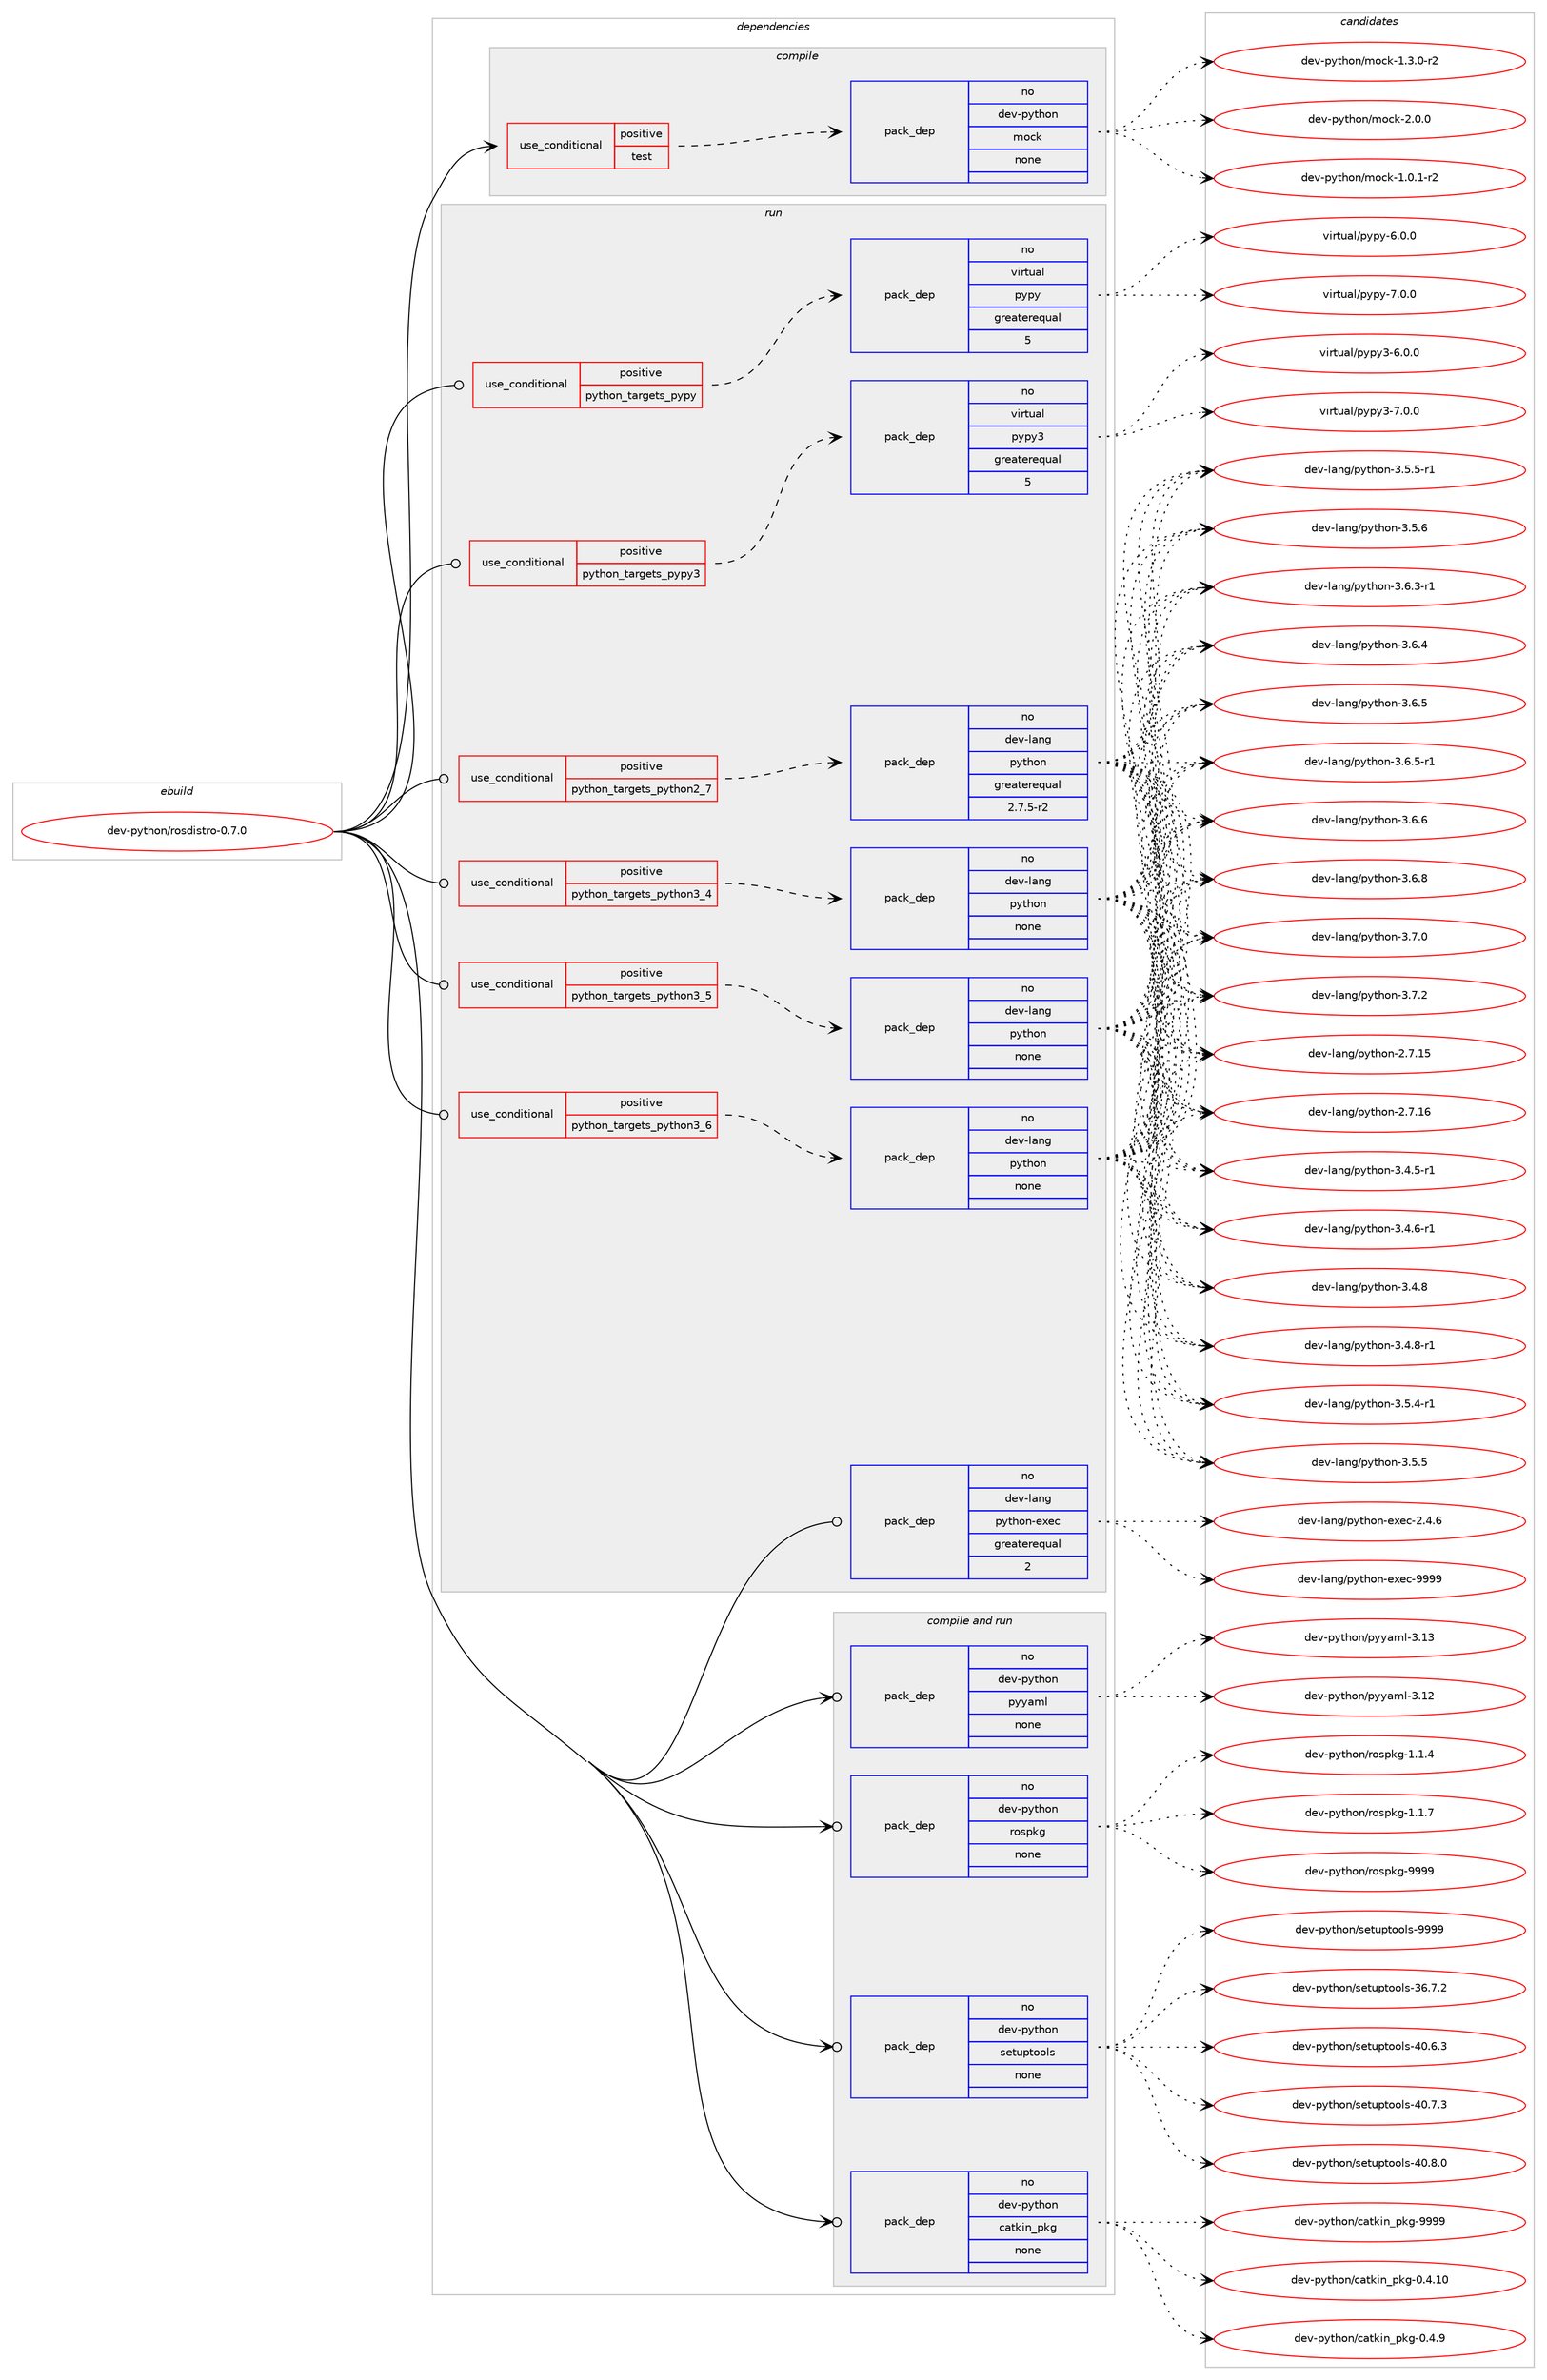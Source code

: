 digraph prolog {

# *************
# Graph options
# *************

newrank=true;
concentrate=true;
compound=true;
graph [rankdir=LR,fontname=Helvetica,fontsize=10,ranksep=1.5];#, ranksep=2.5, nodesep=0.2];
edge  [arrowhead=vee];
node  [fontname=Helvetica,fontsize=10];

# **********
# The ebuild
# **********

subgraph cluster_leftcol {
color=gray;
rank=same;
label=<<i>ebuild</i>>;
id [label="dev-python/rosdistro-0.7.0", color=red, width=4, href="../dev-python/rosdistro-0.7.0.svg"];
}

# ****************
# The dependencies
# ****************

subgraph cluster_midcol {
color=gray;
label=<<i>dependencies</i>>;
subgraph cluster_compile {
fillcolor="#eeeeee";
style=filled;
label=<<i>compile</i>>;
subgraph cond384017 {
dependency1439578 [label=<<TABLE BORDER="0" CELLBORDER="1" CELLSPACING="0" CELLPADDING="4"><TR><TD ROWSPAN="3" CELLPADDING="10">use_conditional</TD></TR><TR><TD>positive</TD></TR><TR><TD>test</TD></TR></TABLE>>, shape=none, color=red];
subgraph pack1032199 {
dependency1439579 [label=<<TABLE BORDER="0" CELLBORDER="1" CELLSPACING="0" CELLPADDING="4" WIDTH="220"><TR><TD ROWSPAN="6" CELLPADDING="30">pack_dep</TD></TR><TR><TD WIDTH="110">no</TD></TR><TR><TD>dev-python</TD></TR><TR><TD>mock</TD></TR><TR><TD>none</TD></TR><TR><TD></TD></TR></TABLE>>, shape=none, color=blue];
}
dependency1439578:e -> dependency1439579:w [weight=20,style="dashed",arrowhead="vee"];
}
id:e -> dependency1439578:w [weight=20,style="solid",arrowhead="vee"];
}
subgraph cluster_compileandrun {
fillcolor="#eeeeee";
style=filled;
label=<<i>compile and run</i>>;
subgraph pack1032200 {
dependency1439580 [label=<<TABLE BORDER="0" CELLBORDER="1" CELLSPACING="0" CELLPADDING="4" WIDTH="220"><TR><TD ROWSPAN="6" CELLPADDING="30">pack_dep</TD></TR><TR><TD WIDTH="110">no</TD></TR><TR><TD>dev-python</TD></TR><TR><TD>catkin_pkg</TD></TR><TR><TD>none</TD></TR><TR><TD></TD></TR></TABLE>>, shape=none, color=blue];
}
id:e -> dependency1439580:w [weight=20,style="solid",arrowhead="odotvee"];
subgraph pack1032201 {
dependency1439581 [label=<<TABLE BORDER="0" CELLBORDER="1" CELLSPACING="0" CELLPADDING="4" WIDTH="220"><TR><TD ROWSPAN="6" CELLPADDING="30">pack_dep</TD></TR><TR><TD WIDTH="110">no</TD></TR><TR><TD>dev-python</TD></TR><TR><TD>pyyaml</TD></TR><TR><TD>none</TD></TR><TR><TD></TD></TR></TABLE>>, shape=none, color=blue];
}
id:e -> dependency1439581:w [weight=20,style="solid",arrowhead="odotvee"];
subgraph pack1032202 {
dependency1439582 [label=<<TABLE BORDER="0" CELLBORDER="1" CELLSPACING="0" CELLPADDING="4" WIDTH="220"><TR><TD ROWSPAN="6" CELLPADDING="30">pack_dep</TD></TR><TR><TD WIDTH="110">no</TD></TR><TR><TD>dev-python</TD></TR><TR><TD>rospkg</TD></TR><TR><TD>none</TD></TR><TR><TD></TD></TR></TABLE>>, shape=none, color=blue];
}
id:e -> dependency1439582:w [weight=20,style="solid",arrowhead="odotvee"];
subgraph pack1032203 {
dependency1439583 [label=<<TABLE BORDER="0" CELLBORDER="1" CELLSPACING="0" CELLPADDING="4" WIDTH="220"><TR><TD ROWSPAN="6" CELLPADDING="30">pack_dep</TD></TR><TR><TD WIDTH="110">no</TD></TR><TR><TD>dev-python</TD></TR><TR><TD>setuptools</TD></TR><TR><TD>none</TD></TR><TR><TD></TD></TR></TABLE>>, shape=none, color=blue];
}
id:e -> dependency1439583:w [weight=20,style="solid",arrowhead="odotvee"];
}
subgraph cluster_run {
fillcolor="#eeeeee";
style=filled;
label=<<i>run</i>>;
subgraph cond384018 {
dependency1439584 [label=<<TABLE BORDER="0" CELLBORDER="1" CELLSPACING="0" CELLPADDING="4"><TR><TD ROWSPAN="3" CELLPADDING="10">use_conditional</TD></TR><TR><TD>positive</TD></TR><TR><TD>python_targets_pypy</TD></TR></TABLE>>, shape=none, color=red];
subgraph pack1032204 {
dependency1439585 [label=<<TABLE BORDER="0" CELLBORDER="1" CELLSPACING="0" CELLPADDING="4" WIDTH="220"><TR><TD ROWSPAN="6" CELLPADDING="30">pack_dep</TD></TR><TR><TD WIDTH="110">no</TD></TR><TR><TD>virtual</TD></TR><TR><TD>pypy</TD></TR><TR><TD>greaterequal</TD></TR><TR><TD>5</TD></TR></TABLE>>, shape=none, color=blue];
}
dependency1439584:e -> dependency1439585:w [weight=20,style="dashed",arrowhead="vee"];
}
id:e -> dependency1439584:w [weight=20,style="solid",arrowhead="odot"];
subgraph cond384019 {
dependency1439586 [label=<<TABLE BORDER="0" CELLBORDER="1" CELLSPACING="0" CELLPADDING="4"><TR><TD ROWSPAN="3" CELLPADDING="10">use_conditional</TD></TR><TR><TD>positive</TD></TR><TR><TD>python_targets_pypy3</TD></TR></TABLE>>, shape=none, color=red];
subgraph pack1032205 {
dependency1439587 [label=<<TABLE BORDER="0" CELLBORDER="1" CELLSPACING="0" CELLPADDING="4" WIDTH="220"><TR><TD ROWSPAN="6" CELLPADDING="30">pack_dep</TD></TR><TR><TD WIDTH="110">no</TD></TR><TR><TD>virtual</TD></TR><TR><TD>pypy3</TD></TR><TR><TD>greaterequal</TD></TR><TR><TD>5</TD></TR></TABLE>>, shape=none, color=blue];
}
dependency1439586:e -> dependency1439587:w [weight=20,style="dashed",arrowhead="vee"];
}
id:e -> dependency1439586:w [weight=20,style="solid",arrowhead="odot"];
subgraph cond384020 {
dependency1439588 [label=<<TABLE BORDER="0" CELLBORDER="1" CELLSPACING="0" CELLPADDING="4"><TR><TD ROWSPAN="3" CELLPADDING="10">use_conditional</TD></TR><TR><TD>positive</TD></TR><TR><TD>python_targets_python2_7</TD></TR></TABLE>>, shape=none, color=red];
subgraph pack1032206 {
dependency1439589 [label=<<TABLE BORDER="0" CELLBORDER="1" CELLSPACING="0" CELLPADDING="4" WIDTH="220"><TR><TD ROWSPAN="6" CELLPADDING="30">pack_dep</TD></TR><TR><TD WIDTH="110">no</TD></TR><TR><TD>dev-lang</TD></TR><TR><TD>python</TD></TR><TR><TD>greaterequal</TD></TR><TR><TD>2.7.5-r2</TD></TR></TABLE>>, shape=none, color=blue];
}
dependency1439588:e -> dependency1439589:w [weight=20,style="dashed",arrowhead="vee"];
}
id:e -> dependency1439588:w [weight=20,style="solid",arrowhead="odot"];
subgraph cond384021 {
dependency1439590 [label=<<TABLE BORDER="0" CELLBORDER="1" CELLSPACING="0" CELLPADDING="4"><TR><TD ROWSPAN="3" CELLPADDING="10">use_conditional</TD></TR><TR><TD>positive</TD></TR><TR><TD>python_targets_python3_4</TD></TR></TABLE>>, shape=none, color=red];
subgraph pack1032207 {
dependency1439591 [label=<<TABLE BORDER="0" CELLBORDER="1" CELLSPACING="0" CELLPADDING="4" WIDTH="220"><TR><TD ROWSPAN="6" CELLPADDING="30">pack_dep</TD></TR><TR><TD WIDTH="110">no</TD></TR><TR><TD>dev-lang</TD></TR><TR><TD>python</TD></TR><TR><TD>none</TD></TR><TR><TD></TD></TR></TABLE>>, shape=none, color=blue];
}
dependency1439590:e -> dependency1439591:w [weight=20,style="dashed",arrowhead="vee"];
}
id:e -> dependency1439590:w [weight=20,style="solid",arrowhead="odot"];
subgraph cond384022 {
dependency1439592 [label=<<TABLE BORDER="0" CELLBORDER="1" CELLSPACING="0" CELLPADDING="4"><TR><TD ROWSPAN="3" CELLPADDING="10">use_conditional</TD></TR><TR><TD>positive</TD></TR><TR><TD>python_targets_python3_5</TD></TR></TABLE>>, shape=none, color=red];
subgraph pack1032208 {
dependency1439593 [label=<<TABLE BORDER="0" CELLBORDER="1" CELLSPACING="0" CELLPADDING="4" WIDTH="220"><TR><TD ROWSPAN="6" CELLPADDING="30">pack_dep</TD></TR><TR><TD WIDTH="110">no</TD></TR><TR><TD>dev-lang</TD></TR><TR><TD>python</TD></TR><TR><TD>none</TD></TR><TR><TD></TD></TR></TABLE>>, shape=none, color=blue];
}
dependency1439592:e -> dependency1439593:w [weight=20,style="dashed",arrowhead="vee"];
}
id:e -> dependency1439592:w [weight=20,style="solid",arrowhead="odot"];
subgraph cond384023 {
dependency1439594 [label=<<TABLE BORDER="0" CELLBORDER="1" CELLSPACING="0" CELLPADDING="4"><TR><TD ROWSPAN="3" CELLPADDING="10">use_conditional</TD></TR><TR><TD>positive</TD></TR><TR><TD>python_targets_python3_6</TD></TR></TABLE>>, shape=none, color=red];
subgraph pack1032209 {
dependency1439595 [label=<<TABLE BORDER="0" CELLBORDER="1" CELLSPACING="0" CELLPADDING="4" WIDTH="220"><TR><TD ROWSPAN="6" CELLPADDING="30">pack_dep</TD></TR><TR><TD WIDTH="110">no</TD></TR><TR><TD>dev-lang</TD></TR><TR><TD>python</TD></TR><TR><TD>none</TD></TR><TR><TD></TD></TR></TABLE>>, shape=none, color=blue];
}
dependency1439594:e -> dependency1439595:w [weight=20,style="dashed",arrowhead="vee"];
}
id:e -> dependency1439594:w [weight=20,style="solid",arrowhead="odot"];
subgraph pack1032210 {
dependency1439596 [label=<<TABLE BORDER="0" CELLBORDER="1" CELLSPACING="0" CELLPADDING="4" WIDTH="220"><TR><TD ROWSPAN="6" CELLPADDING="30">pack_dep</TD></TR><TR><TD WIDTH="110">no</TD></TR><TR><TD>dev-lang</TD></TR><TR><TD>python-exec</TD></TR><TR><TD>greaterequal</TD></TR><TR><TD>2</TD></TR></TABLE>>, shape=none, color=blue];
}
id:e -> dependency1439596:w [weight=20,style="solid",arrowhead="odot"];
}
}

# **************
# The candidates
# **************

subgraph cluster_choices {
rank=same;
color=gray;
label=<<i>candidates</i>>;

subgraph choice1032199 {
color=black;
nodesep=1;
choice1001011184511212111610411111047109111991074549464846494511450 [label="dev-python/mock-1.0.1-r2", color=red, width=4,href="../dev-python/mock-1.0.1-r2.svg"];
choice1001011184511212111610411111047109111991074549465146484511450 [label="dev-python/mock-1.3.0-r2", color=red, width=4,href="../dev-python/mock-1.3.0-r2.svg"];
choice100101118451121211161041111104710911199107455046484648 [label="dev-python/mock-2.0.0", color=red, width=4,href="../dev-python/mock-2.0.0.svg"];
dependency1439579:e -> choice1001011184511212111610411111047109111991074549464846494511450:w [style=dotted,weight="100"];
dependency1439579:e -> choice1001011184511212111610411111047109111991074549465146484511450:w [style=dotted,weight="100"];
dependency1439579:e -> choice100101118451121211161041111104710911199107455046484648:w [style=dotted,weight="100"];
}
subgraph choice1032200 {
color=black;
nodesep=1;
choice100101118451121211161041111104799971161071051109511210710345484652464948 [label="dev-python/catkin_pkg-0.4.10", color=red, width=4,href="../dev-python/catkin_pkg-0.4.10.svg"];
choice1001011184511212111610411111047999711610710511095112107103454846524657 [label="dev-python/catkin_pkg-0.4.9", color=red, width=4,href="../dev-python/catkin_pkg-0.4.9.svg"];
choice10010111845112121116104111110479997116107105110951121071034557575757 [label="dev-python/catkin_pkg-9999", color=red, width=4,href="../dev-python/catkin_pkg-9999.svg"];
dependency1439580:e -> choice100101118451121211161041111104799971161071051109511210710345484652464948:w [style=dotted,weight="100"];
dependency1439580:e -> choice1001011184511212111610411111047999711610710511095112107103454846524657:w [style=dotted,weight="100"];
dependency1439580:e -> choice10010111845112121116104111110479997116107105110951121071034557575757:w [style=dotted,weight="100"];
}
subgraph choice1032201 {
color=black;
nodesep=1;
choice1001011184511212111610411111047112121121971091084551464950 [label="dev-python/pyyaml-3.12", color=red, width=4,href="../dev-python/pyyaml-3.12.svg"];
choice1001011184511212111610411111047112121121971091084551464951 [label="dev-python/pyyaml-3.13", color=red, width=4,href="../dev-python/pyyaml-3.13.svg"];
dependency1439581:e -> choice1001011184511212111610411111047112121121971091084551464950:w [style=dotted,weight="100"];
dependency1439581:e -> choice1001011184511212111610411111047112121121971091084551464951:w [style=dotted,weight="100"];
}
subgraph choice1032202 {
color=black;
nodesep=1;
choice1001011184511212111610411111047114111115112107103454946494652 [label="dev-python/rospkg-1.1.4", color=red, width=4,href="../dev-python/rospkg-1.1.4.svg"];
choice1001011184511212111610411111047114111115112107103454946494655 [label="dev-python/rospkg-1.1.7", color=red, width=4,href="../dev-python/rospkg-1.1.7.svg"];
choice10010111845112121116104111110471141111151121071034557575757 [label="dev-python/rospkg-9999", color=red, width=4,href="../dev-python/rospkg-9999.svg"];
dependency1439582:e -> choice1001011184511212111610411111047114111115112107103454946494652:w [style=dotted,weight="100"];
dependency1439582:e -> choice1001011184511212111610411111047114111115112107103454946494655:w [style=dotted,weight="100"];
dependency1439582:e -> choice10010111845112121116104111110471141111151121071034557575757:w [style=dotted,weight="100"];
}
subgraph choice1032203 {
color=black;
nodesep=1;
choice100101118451121211161041111104711510111611711211611111110811545515446554650 [label="dev-python/setuptools-36.7.2", color=red, width=4,href="../dev-python/setuptools-36.7.2.svg"];
choice100101118451121211161041111104711510111611711211611111110811545524846544651 [label="dev-python/setuptools-40.6.3", color=red, width=4,href="../dev-python/setuptools-40.6.3.svg"];
choice100101118451121211161041111104711510111611711211611111110811545524846554651 [label="dev-python/setuptools-40.7.3", color=red, width=4,href="../dev-python/setuptools-40.7.3.svg"];
choice100101118451121211161041111104711510111611711211611111110811545524846564648 [label="dev-python/setuptools-40.8.0", color=red, width=4,href="../dev-python/setuptools-40.8.0.svg"];
choice10010111845112121116104111110471151011161171121161111111081154557575757 [label="dev-python/setuptools-9999", color=red, width=4,href="../dev-python/setuptools-9999.svg"];
dependency1439583:e -> choice100101118451121211161041111104711510111611711211611111110811545515446554650:w [style=dotted,weight="100"];
dependency1439583:e -> choice100101118451121211161041111104711510111611711211611111110811545524846544651:w [style=dotted,weight="100"];
dependency1439583:e -> choice100101118451121211161041111104711510111611711211611111110811545524846554651:w [style=dotted,weight="100"];
dependency1439583:e -> choice100101118451121211161041111104711510111611711211611111110811545524846564648:w [style=dotted,weight="100"];
dependency1439583:e -> choice10010111845112121116104111110471151011161171121161111111081154557575757:w [style=dotted,weight="100"];
}
subgraph choice1032204 {
color=black;
nodesep=1;
choice1181051141161179710847112121112121455446484648 [label="virtual/pypy-6.0.0", color=red, width=4,href="../virtual/pypy-6.0.0.svg"];
choice1181051141161179710847112121112121455546484648 [label="virtual/pypy-7.0.0", color=red, width=4,href="../virtual/pypy-7.0.0.svg"];
dependency1439585:e -> choice1181051141161179710847112121112121455446484648:w [style=dotted,weight="100"];
dependency1439585:e -> choice1181051141161179710847112121112121455546484648:w [style=dotted,weight="100"];
}
subgraph choice1032205 {
color=black;
nodesep=1;
choice118105114116117971084711212111212151455446484648 [label="virtual/pypy3-6.0.0", color=red, width=4,href="../virtual/pypy3-6.0.0.svg"];
choice118105114116117971084711212111212151455546484648 [label="virtual/pypy3-7.0.0", color=red, width=4,href="../virtual/pypy3-7.0.0.svg"];
dependency1439587:e -> choice118105114116117971084711212111212151455446484648:w [style=dotted,weight="100"];
dependency1439587:e -> choice118105114116117971084711212111212151455546484648:w [style=dotted,weight="100"];
}
subgraph choice1032206 {
color=black;
nodesep=1;
choice10010111845108971101034711212111610411111045504655464953 [label="dev-lang/python-2.7.15", color=red, width=4,href="../dev-lang/python-2.7.15.svg"];
choice10010111845108971101034711212111610411111045504655464954 [label="dev-lang/python-2.7.16", color=red, width=4,href="../dev-lang/python-2.7.16.svg"];
choice1001011184510897110103471121211161041111104551465246534511449 [label="dev-lang/python-3.4.5-r1", color=red, width=4,href="../dev-lang/python-3.4.5-r1.svg"];
choice1001011184510897110103471121211161041111104551465246544511449 [label="dev-lang/python-3.4.6-r1", color=red, width=4,href="../dev-lang/python-3.4.6-r1.svg"];
choice100101118451089711010347112121116104111110455146524656 [label="dev-lang/python-3.4.8", color=red, width=4,href="../dev-lang/python-3.4.8.svg"];
choice1001011184510897110103471121211161041111104551465246564511449 [label="dev-lang/python-3.4.8-r1", color=red, width=4,href="../dev-lang/python-3.4.8-r1.svg"];
choice1001011184510897110103471121211161041111104551465346524511449 [label="dev-lang/python-3.5.4-r1", color=red, width=4,href="../dev-lang/python-3.5.4-r1.svg"];
choice100101118451089711010347112121116104111110455146534653 [label="dev-lang/python-3.5.5", color=red, width=4,href="../dev-lang/python-3.5.5.svg"];
choice1001011184510897110103471121211161041111104551465346534511449 [label="dev-lang/python-3.5.5-r1", color=red, width=4,href="../dev-lang/python-3.5.5-r1.svg"];
choice100101118451089711010347112121116104111110455146534654 [label="dev-lang/python-3.5.6", color=red, width=4,href="../dev-lang/python-3.5.6.svg"];
choice1001011184510897110103471121211161041111104551465446514511449 [label="dev-lang/python-3.6.3-r1", color=red, width=4,href="../dev-lang/python-3.6.3-r1.svg"];
choice100101118451089711010347112121116104111110455146544652 [label="dev-lang/python-3.6.4", color=red, width=4,href="../dev-lang/python-3.6.4.svg"];
choice100101118451089711010347112121116104111110455146544653 [label="dev-lang/python-3.6.5", color=red, width=4,href="../dev-lang/python-3.6.5.svg"];
choice1001011184510897110103471121211161041111104551465446534511449 [label="dev-lang/python-3.6.5-r1", color=red, width=4,href="../dev-lang/python-3.6.5-r1.svg"];
choice100101118451089711010347112121116104111110455146544654 [label="dev-lang/python-3.6.6", color=red, width=4,href="../dev-lang/python-3.6.6.svg"];
choice100101118451089711010347112121116104111110455146544656 [label="dev-lang/python-3.6.8", color=red, width=4,href="../dev-lang/python-3.6.8.svg"];
choice100101118451089711010347112121116104111110455146554648 [label="dev-lang/python-3.7.0", color=red, width=4,href="../dev-lang/python-3.7.0.svg"];
choice100101118451089711010347112121116104111110455146554650 [label="dev-lang/python-3.7.2", color=red, width=4,href="../dev-lang/python-3.7.2.svg"];
dependency1439589:e -> choice10010111845108971101034711212111610411111045504655464953:w [style=dotted,weight="100"];
dependency1439589:e -> choice10010111845108971101034711212111610411111045504655464954:w [style=dotted,weight="100"];
dependency1439589:e -> choice1001011184510897110103471121211161041111104551465246534511449:w [style=dotted,weight="100"];
dependency1439589:e -> choice1001011184510897110103471121211161041111104551465246544511449:w [style=dotted,weight="100"];
dependency1439589:e -> choice100101118451089711010347112121116104111110455146524656:w [style=dotted,weight="100"];
dependency1439589:e -> choice1001011184510897110103471121211161041111104551465246564511449:w [style=dotted,weight="100"];
dependency1439589:e -> choice1001011184510897110103471121211161041111104551465346524511449:w [style=dotted,weight="100"];
dependency1439589:e -> choice100101118451089711010347112121116104111110455146534653:w [style=dotted,weight="100"];
dependency1439589:e -> choice1001011184510897110103471121211161041111104551465346534511449:w [style=dotted,weight="100"];
dependency1439589:e -> choice100101118451089711010347112121116104111110455146534654:w [style=dotted,weight="100"];
dependency1439589:e -> choice1001011184510897110103471121211161041111104551465446514511449:w [style=dotted,weight="100"];
dependency1439589:e -> choice100101118451089711010347112121116104111110455146544652:w [style=dotted,weight="100"];
dependency1439589:e -> choice100101118451089711010347112121116104111110455146544653:w [style=dotted,weight="100"];
dependency1439589:e -> choice1001011184510897110103471121211161041111104551465446534511449:w [style=dotted,weight="100"];
dependency1439589:e -> choice100101118451089711010347112121116104111110455146544654:w [style=dotted,weight="100"];
dependency1439589:e -> choice100101118451089711010347112121116104111110455146544656:w [style=dotted,weight="100"];
dependency1439589:e -> choice100101118451089711010347112121116104111110455146554648:w [style=dotted,weight="100"];
dependency1439589:e -> choice100101118451089711010347112121116104111110455146554650:w [style=dotted,weight="100"];
}
subgraph choice1032207 {
color=black;
nodesep=1;
choice10010111845108971101034711212111610411111045504655464953 [label="dev-lang/python-2.7.15", color=red, width=4,href="../dev-lang/python-2.7.15.svg"];
choice10010111845108971101034711212111610411111045504655464954 [label="dev-lang/python-2.7.16", color=red, width=4,href="../dev-lang/python-2.7.16.svg"];
choice1001011184510897110103471121211161041111104551465246534511449 [label="dev-lang/python-3.4.5-r1", color=red, width=4,href="../dev-lang/python-3.4.5-r1.svg"];
choice1001011184510897110103471121211161041111104551465246544511449 [label="dev-lang/python-3.4.6-r1", color=red, width=4,href="../dev-lang/python-3.4.6-r1.svg"];
choice100101118451089711010347112121116104111110455146524656 [label="dev-lang/python-3.4.8", color=red, width=4,href="../dev-lang/python-3.4.8.svg"];
choice1001011184510897110103471121211161041111104551465246564511449 [label="dev-lang/python-3.4.8-r1", color=red, width=4,href="../dev-lang/python-3.4.8-r1.svg"];
choice1001011184510897110103471121211161041111104551465346524511449 [label="dev-lang/python-3.5.4-r1", color=red, width=4,href="../dev-lang/python-3.5.4-r1.svg"];
choice100101118451089711010347112121116104111110455146534653 [label="dev-lang/python-3.5.5", color=red, width=4,href="../dev-lang/python-3.5.5.svg"];
choice1001011184510897110103471121211161041111104551465346534511449 [label="dev-lang/python-3.5.5-r1", color=red, width=4,href="../dev-lang/python-3.5.5-r1.svg"];
choice100101118451089711010347112121116104111110455146534654 [label="dev-lang/python-3.5.6", color=red, width=4,href="../dev-lang/python-3.5.6.svg"];
choice1001011184510897110103471121211161041111104551465446514511449 [label="dev-lang/python-3.6.3-r1", color=red, width=4,href="../dev-lang/python-3.6.3-r1.svg"];
choice100101118451089711010347112121116104111110455146544652 [label="dev-lang/python-3.6.4", color=red, width=4,href="../dev-lang/python-3.6.4.svg"];
choice100101118451089711010347112121116104111110455146544653 [label="dev-lang/python-3.6.5", color=red, width=4,href="../dev-lang/python-3.6.5.svg"];
choice1001011184510897110103471121211161041111104551465446534511449 [label="dev-lang/python-3.6.5-r1", color=red, width=4,href="../dev-lang/python-3.6.5-r1.svg"];
choice100101118451089711010347112121116104111110455146544654 [label="dev-lang/python-3.6.6", color=red, width=4,href="../dev-lang/python-3.6.6.svg"];
choice100101118451089711010347112121116104111110455146544656 [label="dev-lang/python-3.6.8", color=red, width=4,href="../dev-lang/python-3.6.8.svg"];
choice100101118451089711010347112121116104111110455146554648 [label="dev-lang/python-3.7.0", color=red, width=4,href="../dev-lang/python-3.7.0.svg"];
choice100101118451089711010347112121116104111110455146554650 [label="dev-lang/python-3.7.2", color=red, width=4,href="../dev-lang/python-3.7.2.svg"];
dependency1439591:e -> choice10010111845108971101034711212111610411111045504655464953:w [style=dotted,weight="100"];
dependency1439591:e -> choice10010111845108971101034711212111610411111045504655464954:w [style=dotted,weight="100"];
dependency1439591:e -> choice1001011184510897110103471121211161041111104551465246534511449:w [style=dotted,weight="100"];
dependency1439591:e -> choice1001011184510897110103471121211161041111104551465246544511449:w [style=dotted,weight="100"];
dependency1439591:e -> choice100101118451089711010347112121116104111110455146524656:w [style=dotted,weight="100"];
dependency1439591:e -> choice1001011184510897110103471121211161041111104551465246564511449:w [style=dotted,weight="100"];
dependency1439591:e -> choice1001011184510897110103471121211161041111104551465346524511449:w [style=dotted,weight="100"];
dependency1439591:e -> choice100101118451089711010347112121116104111110455146534653:w [style=dotted,weight="100"];
dependency1439591:e -> choice1001011184510897110103471121211161041111104551465346534511449:w [style=dotted,weight="100"];
dependency1439591:e -> choice100101118451089711010347112121116104111110455146534654:w [style=dotted,weight="100"];
dependency1439591:e -> choice1001011184510897110103471121211161041111104551465446514511449:w [style=dotted,weight="100"];
dependency1439591:e -> choice100101118451089711010347112121116104111110455146544652:w [style=dotted,weight="100"];
dependency1439591:e -> choice100101118451089711010347112121116104111110455146544653:w [style=dotted,weight="100"];
dependency1439591:e -> choice1001011184510897110103471121211161041111104551465446534511449:w [style=dotted,weight="100"];
dependency1439591:e -> choice100101118451089711010347112121116104111110455146544654:w [style=dotted,weight="100"];
dependency1439591:e -> choice100101118451089711010347112121116104111110455146544656:w [style=dotted,weight="100"];
dependency1439591:e -> choice100101118451089711010347112121116104111110455146554648:w [style=dotted,weight="100"];
dependency1439591:e -> choice100101118451089711010347112121116104111110455146554650:w [style=dotted,weight="100"];
}
subgraph choice1032208 {
color=black;
nodesep=1;
choice10010111845108971101034711212111610411111045504655464953 [label="dev-lang/python-2.7.15", color=red, width=4,href="../dev-lang/python-2.7.15.svg"];
choice10010111845108971101034711212111610411111045504655464954 [label="dev-lang/python-2.7.16", color=red, width=4,href="../dev-lang/python-2.7.16.svg"];
choice1001011184510897110103471121211161041111104551465246534511449 [label="dev-lang/python-3.4.5-r1", color=red, width=4,href="../dev-lang/python-3.4.5-r1.svg"];
choice1001011184510897110103471121211161041111104551465246544511449 [label="dev-lang/python-3.4.6-r1", color=red, width=4,href="../dev-lang/python-3.4.6-r1.svg"];
choice100101118451089711010347112121116104111110455146524656 [label="dev-lang/python-3.4.8", color=red, width=4,href="../dev-lang/python-3.4.8.svg"];
choice1001011184510897110103471121211161041111104551465246564511449 [label="dev-lang/python-3.4.8-r1", color=red, width=4,href="../dev-lang/python-3.4.8-r1.svg"];
choice1001011184510897110103471121211161041111104551465346524511449 [label="dev-lang/python-3.5.4-r1", color=red, width=4,href="../dev-lang/python-3.5.4-r1.svg"];
choice100101118451089711010347112121116104111110455146534653 [label="dev-lang/python-3.5.5", color=red, width=4,href="../dev-lang/python-3.5.5.svg"];
choice1001011184510897110103471121211161041111104551465346534511449 [label="dev-lang/python-3.5.5-r1", color=red, width=4,href="../dev-lang/python-3.5.5-r1.svg"];
choice100101118451089711010347112121116104111110455146534654 [label="dev-lang/python-3.5.6", color=red, width=4,href="../dev-lang/python-3.5.6.svg"];
choice1001011184510897110103471121211161041111104551465446514511449 [label="dev-lang/python-3.6.3-r1", color=red, width=4,href="../dev-lang/python-3.6.3-r1.svg"];
choice100101118451089711010347112121116104111110455146544652 [label="dev-lang/python-3.6.4", color=red, width=4,href="../dev-lang/python-3.6.4.svg"];
choice100101118451089711010347112121116104111110455146544653 [label="dev-lang/python-3.6.5", color=red, width=4,href="../dev-lang/python-3.6.5.svg"];
choice1001011184510897110103471121211161041111104551465446534511449 [label="dev-lang/python-3.6.5-r1", color=red, width=4,href="../dev-lang/python-3.6.5-r1.svg"];
choice100101118451089711010347112121116104111110455146544654 [label="dev-lang/python-3.6.6", color=red, width=4,href="../dev-lang/python-3.6.6.svg"];
choice100101118451089711010347112121116104111110455146544656 [label="dev-lang/python-3.6.8", color=red, width=4,href="../dev-lang/python-3.6.8.svg"];
choice100101118451089711010347112121116104111110455146554648 [label="dev-lang/python-3.7.0", color=red, width=4,href="../dev-lang/python-3.7.0.svg"];
choice100101118451089711010347112121116104111110455146554650 [label="dev-lang/python-3.7.2", color=red, width=4,href="../dev-lang/python-3.7.2.svg"];
dependency1439593:e -> choice10010111845108971101034711212111610411111045504655464953:w [style=dotted,weight="100"];
dependency1439593:e -> choice10010111845108971101034711212111610411111045504655464954:w [style=dotted,weight="100"];
dependency1439593:e -> choice1001011184510897110103471121211161041111104551465246534511449:w [style=dotted,weight="100"];
dependency1439593:e -> choice1001011184510897110103471121211161041111104551465246544511449:w [style=dotted,weight="100"];
dependency1439593:e -> choice100101118451089711010347112121116104111110455146524656:w [style=dotted,weight="100"];
dependency1439593:e -> choice1001011184510897110103471121211161041111104551465246564511449:w [style=dotted,weight="100"];
dependency1439593:e -> choice1001011184510897110103471121211161041111104551465346524511449:w [style=dotted,weight="100"];
dependency1439593:e -> choice100101118451089711010347112121116104111110455146534653:w [style=dotted,weight="100"];
dependency1439593:e -> choice1001011184510897110103471121211161041111104551465346534511449:w [style=dotted,weight="100"];
dependency1439593:e -> choice100101118451089711010347112121116104111110455146534654:w [style=dotted,weight="100"];
dependency1439593:e -> choice1001011184510897110103471121211161041111104551465446514511449:w [style=dotted,weight="100"];
dependency1439593:e -> choice100101118451089711010347112121116104111110455146544652:w [style=dotted,weight="100"];
dependency1439593:e -> choice100101118451089711010347112121116104111110455146544653:w [style=dotted,weight="100"];
dependency1439593:e -> choice1001011184510897110103471121211161041111104551465446534511449:w [style=dotted,weight="100"];
dependency1439593:e -> choice100101118451089711010347112121116104111110455146544654:w [style=dotted,weight="100"];
dependency1439593:e -> choice100101118451089711010347112121116104111110455146544656:w [style=dotted,weight="100"];
dependency1439593:e -> choice100101118451089711010347112121116104111110455146554648:w [style=dotted,weight="100"];
dependency1439593:e -> choice100101118451089711010347112121116104111110455146554650:w [style=dotted,weight="100"];
}
subgraph choice1032209 {
color=black;
nodesep=1;
choice10010111845108971101034711212111610411111045504655464953 [label="dev-lang/python-2.7.15", color=red, width=4,href="../dev-lang/python-2.7.15.svg"];
choice10010111845108971101034711212111610411111045504655464954 [label="dev-lang/python-2.7.16", color=red, width=4,href="../dev-lang/python-2.7.16.svg"];
choice1001011184510897110103471121211161041111104551465246534511449 [label="dev-lang/python-3.4.5-r1", color=red, width=4,href="../dev-lang/python-3.4.5-r1.svg"];
choice1001011184510897110103471121211161041111104551465246544511449 [label="dev-lang/python-3.4.6-r1", color=red, width=4,href="../dev-lang/python-3.4.6-r1.svg"];
choice100101118451089711010347112121116104111110455146524656 [label="dev-lang/python-3.4.8", color=red, width=4,href="../dev-lang/python-3.4.8.svg"];
choice1001011184510897110103471121211161041111104551465246564511449 [label="dev-lang/python-3.4.8-r1", color=red, width=4,href="../dev-lang/python-3.4.8-r1.svg"];
choice1001011184510897110103471121211161041111104551465346524511449 [label="dev-lang/python-3.5.4-r1", color=red, width=4,href="../dev-lang/python-3.5.4-r1.svg"];
choice100101118451089711010347112121116104111110455146534653 [label="dev-lang/python-3.5.5", color=red, width=4,href="../dev-lang/python-3.5.5.svg"];
choice1001011184510897110103471121211161041111104551465346534511449 [label="dev-lang/python-3.5.5-r1", color=red, width=4,href="../dev-lang/python-3.5.5-r1.svg"];
choice100101118451089711010347112121116104111110455146534654 [label="dev-lang/python-3.5.6", color=red, width=4,href="../dev-lang/python-3.5.6.svg"];
choice1001011184510897110103471121211161041111104551465446514511449 [label="dev-lang/python-3.6.3-r1", color=red, width=4,href="../dev-lang/python-3.6.3-r1.svg"];
choice100101118451089711010347112121116104111110455146544652 [label="dev-lang/python-3.6.4", color=red, width=4,href="../dev-lang/python-3.6.4.svg"];
choice100101118451089711010347112121116104111110455146544653 [label="dev-lang/python-3.6.5", color=red, width=4,href="../dev-lang/python-3.6.5.svg"];
choice1001011184510897110103471121211161041111104551465446534511449 [label="dev-lang/python-3.6.5-r1", color=red, width=4,href="../dev-lang/python-3.6.5-r1.svg"];
choice100101118451089711010347112121116104111110455146544654 [label="dev-lang/python-3.6.6", color=red, width=4,href="../dev-lang/python-3.6.6.svg"];
choice100101118451089711010347112121116104111110455146544656 [label="dev-lang/python-3.6.8", color=red, width=4,href="../dev-lang/python-3.6.8.svg"];
choice100101118451089711010347112121116104111110455146554648 [label="dev-lang/python-3.7.0", color=red, width=4,href="../dev-lang/python-3.7.0.svg"];
choice100101118451089711010347112121116104111110455146554650 [label="dev-lang/python-3.7.2", color=red, width=4,href="../dev-lang/python-3.7.2.svg"];
dependency1439595:e -> choice10010111845108971101034711212111610411111045504655464953:w [style=dotted,weight="100"];
dependency1439595:e -> choice10010111845108971101034711212111610411111045504655464954:w [style=dotted,weight="100"];
dependency1439595:e -> choice1001011184510897110103471121211161041111104551465246534511449:w [style=dotted,weight="100"];
dependency1439595:e -> choice1001011184510897110103471121211161041111104551465246544511449:w [style=dotted,weight="100"];
dependency1439595:e -> choice100101118451089711010347112121116104111110455146524656:w [style=dotted,weight="100"];
dependency1439595:e -> choice1001011184510897110103471121211161041111104551465246564511449:w [style=dotted,weight="100"];
dependency1439595:e -> choice1001011184510897110103471121211161041111104551465346524511449:w [style=dotted,weight="100"];
dependency1439595:e -> choice100101118451089711010347112121116104111110455146534653:w [style=dotted,weight="100"];
dependency1439595:e -> choice1001011184510897110103471121211161041111104551465346534511449:w [style=dotted,weight="100"];
dependency1439595:e -> choice100101118451089711010347112121116104111110455146534654:w [style=dotted,weight="100"];
dependency1439595:e -> choice1001011184510897110103471121211161041111104551465446514511449:w [style=dotted,weight="100"];
dependency1439595:e -> choice100101118451089711010347112121116104111110455146544652:w [style=dotted,weight="100"];
dependency1439595:e -> choice100101118451089711010347112121116104111110455146544653:w [style=dotted,weight="100"];
dependency1439595:e -> choice1001011184510897110103471121211161041111104551465446534511449:w [style=dotted,weight="100"];
dependency1439595:e -> choice100101118451089711010347112121116104111110455146544654:w [style=dotted,weight="100"];
dependency1439595:e -> choice100101118451089711010347112121116104111110455146544656:w [style=dotted,weight="100"];
dependency1439595:e -> choice100101118451089711010347112121116104111110455146554648:w [style=dotted,weight="100"];
dependency1439595:e -> choice100101118451089711010347112121116104111110455146554650:w [style=dotted,weight="100"];
}
subgraph choice1032210 {
color=black;
nodesep=1;
choice1001011184510897110103471121211161041111104510112010199455046524654 [label="dev-lang/python-exec-2.4.6", color=red, width=4,href="../dev-lang/python-exec-2.4.6.svg"];
choice10010111845108971101034711212111610411111045101120101994557575757 [label="dev-lang/python-exec-9999", color=red, width=4,href="../dev-lang/python-exec-9999.svg"];
dependency1439596:e -> choice1001011184510897110103471121211161041111104510112010199455046524654:w [style=dotted,weight="100"];
dependency1439596:e -> choice10010111845108971101034711212111610411111045101120101994557575757:w [style=dotted,weight="100"];
}
}

}
